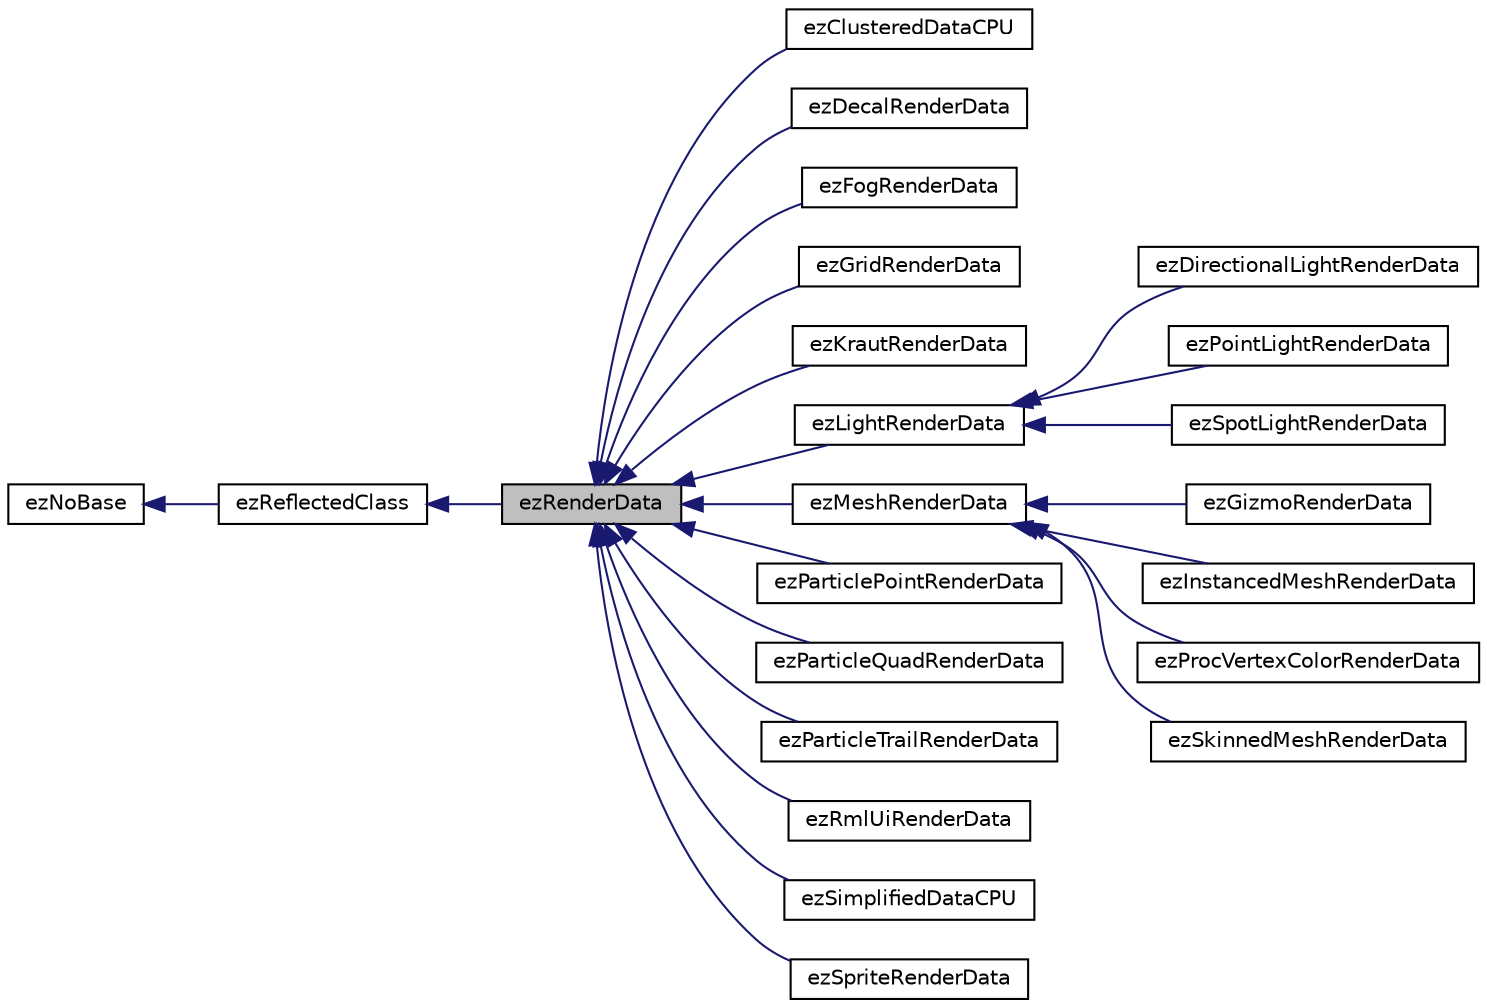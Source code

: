 digraph "ezRenderData"
{
 // LATEX_PDF_SIZE
  edge [fontname="Helvetica",fontsize="10",labelfontname="Helvetica",labelfontsize="10"];
  node [fontname="Helvetica",fontsize="10",shape=record];
  rankdir="LR";
  Node1 [label="ezRenderData",height=0.2,width=0.4,color="black", fillcolor="grey75", style="filled", fontcolor="black",tooltip="Base class for all render data. Render data must contain all information that is needed to render the..."];
  Node2 -> Node1 [dir="back",color="midnightblue",fontsize="10",style="solid",fontname="Helvetica"];
  Node2 [label="ezReflectedClass",height=0.2,width=0.4,color="black", fillcolor="white", style="filled",URL="$db/d45/classez_reflected_class.htm",tooltip="All classes that should be dynamically reflectable, need to be derived from this base class."];
  Node3 -> Node2 [dir="back",color="midnightblue",fontsize="10",style="solid",fontname="Helvetica"];
  Node3 [label="ezNoBase",height=0.2,width=0.4,color="black", fillcolor="white", style="filled",URL="$d4/d02/classez_no_base.htm",tooltip="Dummy type to pass to templates and macros that expect a base type for a class that has no base."];
  Node1 -> Node4 [dir="back",color="midnightblue",fontsize="10",style="solid",fontname="Helvetica"];
  Node4 [label="ezClusteredDataCPU",height=0.2,width=0.4,color="black", fillcolor="white", style="filled",URL="$d4/df8/classez_clustered_data_c_p_u.htm",tooltip=" "];
  Node1 -> Node5 [dir="back",color="midnightblue",fontsize="10",style="solid",fontname="Helvetica"];
  Node5 [label="ezDecalRenderData",height=0.2,width=0.4,color="black", fillcolor="white", style="filled",URL="$d8/da5/classez_decal_render_data.htm",tooltip=" "];
  Node1 -> Node6 [dir="back",color="midnightblue",fontsize="10",style="solid",fontname="Helvetica"];
  Node6 [label="ezFogRenderData",height=0.2,width=0.4,color="black", fillcolor="white", style="filled",URL="$d5/db0/classez_fog_render_data.htm",tooltip="The render data object for ambient light."];
  Node1 -> Node7 [dir="back",color="midnightblue",fontsize="10",style="solid",fontname="Helvetica"];
  Node7 [label="ezGridRenderData",height=0.2,width=0.4,color="black", fillcolor="white", style="filled",URL="$dd/d80/classez_grid_render_data.htm",tooltip=" "];
  Node1 -> Node8 [dir="back",color="midnightblue",fontsize="10",style="solid",fontname="Helvetica"];
  Node8 [label="ezKrautRenderData",height=0.2,width=0.4,color="black", fillcolor="white", style="filled",URL="$dd/d96/classez_kraut_render_data.htm",tooltip=" "];
  Node1 -> Node9 [dir="back",color="midnightblue",fontsize="10",style="solid",fontname="Helvetica"];
  Node9 [label="ezLightRenderData",height=0.2,width=0.4,color="black", fillcolor="white", style="filled",URL="$d3/d27/classez_light_render_data.htm",tooltip="Base class for light render data objects."];
  Node9 -> Node10 [dir="back",color="midnightblue",fontsize="10",style="solid",fontname="Helvetica"];
  Node10 [label="ezDirectionalLightRenderData",height=0.2,width=0.4,color="black", fillcolor="white", style="filled",URL="$d8/db1/classez_directional_light_render_data.htm",tooltip="The render data object for directional lights."];
  Node9 -> Node11 [dir="back",color="midnightblue",fontsize="10",style="solid",fontname="Helvetica"];
  Node11 [label="ezPointLightRenderData",height=0.2,width=0.4,color="black", fillcolor="white", style="filled",URL="$dc/d2d/classez_point_light_render_data.htm",tooltip="The render data object for point lights."];
  Node9 -> Node12 [dir="back",color="midnightblue",fontsize="10",style="solid",fontname="Helvetica"];
  Node12 [label="ezSpotLightRenderData",height=0.2,width=0.4,color="black", fillcolor="white", style="filled",URL="$d4/d72/classez_spot_light_render_data.htm",tooltip="The render data object for spot lights."];
  Node1 -> Node13 [dir="back",color="midnightblue",fontsize="10",style="solid",fontname="Helvetica"];
  Node13 [label="ezMeshRenderData",height=0.2,width=0.4,color="black", fillcolor="white", style="filled",URL="$d7/d71/classez_mesh_render_data.htm",tooltip=" "];
  Node13 -> Node14 [dir="back",color="midnightblue",fontsize="10",style="solid",fontname="Helvetica"];
  Node14 [label="ezGizmoRenderData",height=0.2,width=0.4,color="black", fillcolor="white", style="filled",URL="$df/d06/classez_gizmo_render_data.htm",tooltip=" "];
  Node13 -> Node15 [dir="back",color="midnightblue",fontsize="10",style="solid",fontname="Helvetica"];
  Node15 [label="ezInstancedMeshRenderData",height=0.2,width=0.4,color="black", fillcolor="white", style="filled",URL="$db/d80/classez_instanced_mesh_render_data.htm",tooltip=" "];
  Node13 -> Node16 [dir="back",color="midnightblue",fontsize="10",style="solid",fontname="Helvetica"];
  Node16 [label="ezProcVertexColorRenderData",height=0.2,width=0.4,color="black", fillcolor="white", style="filled",URL="$d3/d1e/classez_proc_vertex_color_render_data.htm",tooltip=" "];
  Node13 -> Node17 [dir="back",color="midnightblue",fontsize="10",style="solid",fontname="Helvetica"];
  Node17 [label="ezSkinnedMeshRenderData",height=0.2,width=0.4,color="black", fillcolor="white", style="filled",URL="$d5/d31/classez_skinned_mesh_render_data.htm",tooltip=" "];
  Node1 -> Node18 [dir="back",color="midnightblue",fontsize="10",style="solid",fontname="Helvetica"];
  Node18 [label="ezParticlePointRenderData",height=0.2,width=0.4,color="black", fillcolor="white", style="filled",URL="$d8/de9/classez_particle_point_render_data.htm",tooltip=" "];
  Node1 -> Node19 [dir="back",color="midnightblue",fontsize="10",style="solid",fontname="Helvetica"];
  Node19 [label="ezParticleQuadRenderData",height=0.2,width=0.4,color="black", fillcolor="white", style="filled",URL="$d7/da0/classez_particle_quad_render_data.htm",tooltip=" "];
  Node1 -> Node20 [dir="back",color="midnightblue",fontsize="10",style="solid",fontname="Helvetica"];
  Node20 [label="ezParticleTrailRenderData",height=0.2,width=0.4,color="black", fillcolor="white", style="filled",URL="$d1/db0/classez_particle_trail_render_data.htm",tooltip=" "];
  Node1 -> Node21 [dir="back",color="midnightblue",fontsize="10",style="solid",fontname="Helvetica"];
  Node21 [label="ezRmlUiRenderData",height=0.2,width=0.4,color="black", fillcolor="white", style="filled",URL="$da/dfc/classez_rml_ui_render_data.htm",tooltip=" "];
  Node1 -> Node22 [dir="back",color="midnightblue",fontsize="10",style="solid",fontname="Helvetica"];
  Node22 [label="ezSimplifiedDataCPU",height=0.2,width=0.4,color="black", fillcolor="white", style="filled",URL="$d6/d95/classez_simplified_data_c_p_u.htm",tooltip=" "];
  Node1 -> Node23 [dir="back",color="midnightblue",fontsize="10",style="solid",fontname="Helvetica"];
  Node23 [label="ezSpriteRenderData",height=0.2,width=0.4,color="black", fillcolor="white", style="filled",URL="$d2/d3b/classez_sprite_render_data.htm",tooltip=" "];
}
